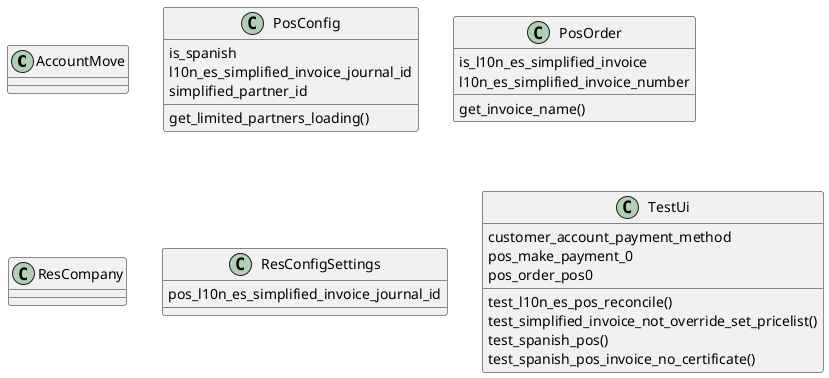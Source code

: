 @startuml classes_l10n_es_pos
set namespaceSeparator none
class "AccountMove" as odoo_src.odoo.addons.l10n_es_pos.models.account_move.AccountMove {
}
class "PosConfig" as odoo_src.odoo.addons.l10n_es_pos.models.pos_config.PosConfig {
  is_spanish
  l10n_es_simplified_invoice_journal_id
  simplified_partner_id
  get_limited_partners_loading()
}
class "PosOrder" as odoo_src.odoo.addons.l10n_es_pos.models.pos_order.PosOrder {
  is_l10n_es_simplified_invoice
  l10n_es_simplified_invoice_number
  get_invoice_name()
}
class "ResCompany" as odoo_src.odoo.addons.l10n_es_pos.models.res_company.ResCompany {
}
class "ResConfigSettings" as odoo_src.odoo.addons.l10n_es_pos.models.res_config_settings.ResConfigSettings {
  pos_l10n_es_simplified_invoice_journal_id
}
class "TestUi" as odoo_src.odoo.addons.l10n_es_pos.tests.test_frontend.TestUi {
  customer_account_payment_method
  pos_make_payment_0
  pos_order_pos0
  test_l10n_es_pos_reconcile()
  test_simplified_invoice_not_override_set_pricelist()
  test_spanish_pos()
  test_spanish_pos_invoice_no_certificate()
}
@enduml
